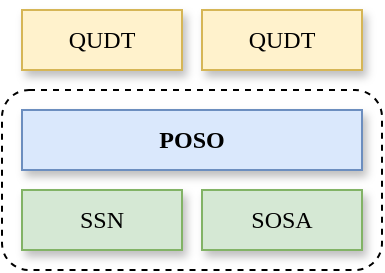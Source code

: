 <mxfile version="16.5.1" type="device" pages="5"><diagram id="WBDf4W-YzbEVmcjS1PEf" name="Page-1"><mxGraphModel dx="1422" dy="857" grid="1" gridSize="10" guides="1" tooltips="1" connect="1" arrows="1" fold="1" page="1" pageScale="1" pageWidth="827" pageHeight="1169" math="0" shadow="0"><root><mxCell id="0"/><mxCell id="1" parent="0"/><mxCell id="CxUJQycLsVEaRk-mWW8W-1" value="&lt;b&gt;POSO&lt;/b&gt;" style="rounded=0;whiteSpace=wrap;html=1;fillColor=#dae8fc;strokeColor=#6c8ebf;shadow=1;fontFamily=Lucida Console;" parent="1" vertex="1"><mxGeometry x="190" y="400" width="170" height="30" as="geometry"/></mxCell><mxCell id="CxUJQycLsVEaRk-mWW8W-2" value="&lt;span style=&quot;font-weight: normal&quot;&gt;SSN&lt;/span&gt;" style="rounded=0;whiteSpace=wrap;html=1;fillColor=#d5e8d4;strokeColor=#82b366;shadow=1;fontStyle=1;fontFamily=Lucida Console;" parent="1" vertex="1"><mxGeometry x="190" y="440" width="80" height="30" as="geometry"/></mxCell><mxCell id="CxUJQycLsVEaRk-mWW8W-3" value="&lt;span style=&quot;font-weight: normal&quot;&gt;SOSA&lt;/span&gt;" style="rounded=0;whiteSpace=wrap;html=1;fillColor=#d5e8d4;strokeColor=#82b366;shadow=1;fontStyle=1;fontFamily=Lucida Console;" parent="1" vertex="1"><mxGeometry x="280" y="440" width="80" height="30" as="geometry"/></mxCell><mxCell id="CxUJQycLsVEaRk-mWW8W-4" value="&lt;span style=&quot;font-weight: normal&quot;&gt;QUDT&lt;/span&gt;" style="rounded=0;whiteSpace=wrap;html=1;fillColor=#fff2cc;strokeColor=#d6b656;shadow=1;fontStyle=1;fontFamily=Lucida Console;" parent="1" vertex="1"><mxGeometry x="190" y="350" width="80" height="30" as="geometry"/></mxCell><mxCell id="CxUJQycLsVEaRk-mWW8W-5" value="" style="rounded=1;whiteSpace=wrap;html=1;shadow=0;fillColor=none;dashed=1;strokeWidth=1;fontFamily=Lucida Console;" parent="1" vertex="1"><mxGeometry x="180" y="390" width="190" height="90" as="geometry"/></mxCell><mxCell id="CxUJQycLsVEaRk-mWW8W-7" value="&lt;span style=&quot;font-weight: normal&quot;&gt;QUDT&lt;/span&gt;" style="rounded=0;whiteSpace=wrap;html=1;fillColor=#fff2cc;strokeColor=#d6b656;shadow=1;fontStyle=1;fontFamily=Lucida Console;" parent="1" vertex="1"><mxGeometry x="280" y="350" width="80" height="30" as="geometry"/></mxCell></root></mxGraphModel></diagram><diagram id="BvtJ3ubzylDcgY4QkyX7" name="Page-2"><mxGraphModel dx="1102" dy="857" grid="1" gridSize="10" guides="1" tooltips="1" connect="1" arrows="1" fold="1" page="1" pageScale="1" pageWidth="827" pageHeight="1169" math="0" shadow="0"><root><mxCell id="5LCq1GNuyrIv9tOzIFdK-0"/><mxCell id="5LCq1GNuyrIv9tOzIFdK-1" parent="5LCq1GNuyrIv9tOzIFdK-0"/><mxCell id="cy-HQgucdiJ-YDqMkSf1-0" value="" style="sketch=0;outlineConnect=0;fontColor=#000000;gradientColor=none;fillColor=#000000;strokeColor=none;dashed=0;verticalLabelPosition=bottom;verticalAlign=top;align=center;html=1;fontSize=12;fontStyle=0;aspect=fixed;pointerEvents=1;shape=mxgraph.aws4.braket_chip;" parent="5LCq1GNuyrIv9tOzIFdK-1" vertex="1"><mxGeometry x="249" y="255" width="50" height="50" as="geometry"/></mxCell><mxCell id="cy-HQgucdiJ-YDqMkSf1-1" value="" style="sketch=0;outlineConnect=0;fontColor=#232F3E;gradientColor=none;fillColor=#000000;strokeColor=none;dashed=0;verticalLabelPosition=bottom;verticalAlign=top;align=center;html=1;fontSize=12;fontStyle=0;aspect=fixed;pointerEvents=1;shape=mxgraph.aws4.braket_chip;" parent="5LCq1GNuyrIv9tOzIFdK-1" vertex="1"><mxGeometry x="249" y="355" width="50" height="50" as="geometry"/></mxCell><mxCell id="cy-HQgucdiJ-YDqMkSf1-2" value="" style="sketch=0;outlineConnect=0;fontColor=#232F3E;gradientColor=none;fillColor=#0A0E12;strokeColor=none;dashed=0;verticalLabelPosition=bottom;verticalAlign=top;align=center;html=1;fontSize=12;fontStyle=0;aspect=fixed;pointerEvents=1;shape=mxgraph.aws4.gear;" parent="5LCq1GNuyrIv9tOzIFdK-1" vertex="1"><mxGeometry x="439" y="250" width="60" height="60" as="geometry"/></mxCell><mxCell id="cy-HQgucdiJ-YDqMkSf1-3" value="" style="html=1;shadow=0;dashed=0;align=center;verticalAlign=middle;shape=mxgraph.arrows2.arrow;dy=0.59;dx=22.71;notch=0;fillColor=#191919;" parent="5LCq1GNuyrIv9tOzIFdK-1" vertex="1"><mxGeometry x="329" y="270" width="90" height="20" as="geometry"/></mxCell><mxCell id="cy-HQgucdiJ-YDqMkSf1-4" value="" style="sketch=0;outlineConnect=0;fontColor=#232F3E;gradientColor=none;fillColor=#0A0E12;strokeColor=none;dashed=0;verticalLabelPosition=bottom;verticalAlign=top;align=center;html=1;fontSize=12;fontStyle=0;aspect=fixed;pointerEvents=1;shape=mxgraph.aws4.gear;" parent="5LCq1GNuyrIv9tOzIFdK-1" vertex="1"><mxGeometry x="439" y="345" width="60" height="60" as="geometry"/></mxCell><mxCell id="cy-HQgucdiJ-YDqMkSf1-5" value="" style="html=1;shadow=0;dashed=0;align=center;verticalAlign=middle;shape=mxgraph.arrows2.arrow;dy=0.59;dx=22.71;notch=0;fillColor=#191919;" parent="5LCq1GNuyrIv9tOzIFdK-1" vertex="1"><mxGeometry x="329" y="370" width="90" height="20" as="geometry"/></mxCell><mxCell id="cy-HQgucdiJ-YDqMkSf1-6" value="" style="html=1;shadow=0;dashed=0;align=center;verticalAlign=middle;shape=mxgraph.arrows2.tailedNotchedArrow;dy1=4.14;dx1=28.38;notch=14.29;arrowHead=7.19;dx2=13.22;dy2=33.1;fillColor=#191919;" parent="5LCq1GNuyrIv9tOzIFdK-1" vertex="1"><mxGeometry x="519" y="285" width="100" height="100" as="geometry"/></mxCell><mxCell id="cy-HQgucdiJ-YDqMkSf1-7" value="" style="html=1;verticalLabelPosition=bottom;align=center;labelBackgroundColor=#ffffff;verticalAlign=top;strokeWidth=2;strokeColor=default;shadow=0;dashed=0;shape=mxgraph.ios7.icons.location;fillColor=#FAFAFA;" parent="5LCq1GNuyrIv9tOzIFdK-1" vertex="1"><mxGeometry x="639" y="310" width="40" height="50" as="geometry"/></mxCell><mxCell id="cy-HQgucdiJ-YDqMkSf1-8" value="" style="group" parent="5LCq1GNuyrIv9tOzIFdK-1" vertex="1" connectable="0"><mxGeometry x="149" y="260" width="70" height="145" as="geometry"/></mxCell><mxCell id="cy-HQgucdiJ-YDqMkSf1-9" value="" style="html=1;verticalLabelPosition=bottom;labelBackgroundColor=#ffffff;verticalAlign=top;shadow=0;dashed=0;strokeWidth=2;shape=mxgraph.ios7.misc.iphone;strokeColor=#050505;fillColor=none;" parent="cy-HQgucdiJ-YDqMkSf1-8" vertex="1"><mxGeometry width="70" height="145" as="geometry"/></mxCell><mxCell id="cy-HQgucdiJ-YDqMkSf1-11" value="" style="shape=curlyBracket;whiteSpace=wrap;html=1;rounded=1;shadow=0;strokeWidth=1;fillColor=none;rotation=90;" parent="5LCq1GNuyrIv9tOzIFdK-1" vertex="1"><mxGeometry x="404" y="-150" width="20" height="530" as="geometry"/></mxCell><mxCell id="cy-HQgucdiJ-YDqMkSf1-12" value="poso:PositioningSystem" style="text;html=1;strokeColor=none;fillColor=none;align=center;verticalAlign=middle;whiteSpace=wrap;rounded=0;shadow=0;fontSize=9;fontFamily=Lucida Console;" parent="5LCq1GNuyrIv9tOzIFdK-1" vertex="1"><mxGeometry x="327" y="85" width="174" height="20" as="geometry"/></mxCell><mxCell id="fEXdkmKR1eXfwWjFdFc9-2" value="" style="shape=curlyBracket;whiteSpace=wrap;html=1;rounded=1;shadow=0;strokeWidth=1;fillColor=none;rotation=90;" parent="5LCq1GNuyrIv9tOzIFdK-1" vertex="1"><mxGeometry x="172" y="140" width="20" height="70" as="geometry"/></mxCell><mxCell id="fEXdkmKR1eXfwWjFdFc9-3" value="ssn:Sampler" style="text;html=1;strokeColor=none;fillColor=none;align=center;verticalAlign=middle;whiteSpace=wrap;rounded=0;shadow=0;fontSize=9;fontFamily=Lucida Console;" parent="5LCq1GNuyrIv9tOzIFdK-1" vertex="1"><mxGeometry x="151.5" y="140" width="61" height="20" as="geometry"/></mxCell><mxCell id="fEXdkmKR1eXfwWjFdFc9-5" value="" style="shape=curlyBracket;whiteSpace=wrap;html=1;rounded=1;shadow=0;strokeWidth=1;fillColor=none;rotation=90;" parent="5LCq1GNuyrIv9tOzIFdK-1" vertex="1"><mxGeometry x="264" y="140" width="20" height="70" as="geometry"/></mxCell><mxCell id="fEXdkmKR1eXfwWjFdFc9-6" value="sosa:Sensor" style="text;html=1;strokeColor=none;fillColor=none;align=center;verticalAlign=middle;whiteSpace=wrap;rounded=0;shadow=0;fontSize=9;fontFamily=Lucida Console;" parent="5LCq1GNuyrIv9tOzIFdK-1" vertex="1"><mxGeometry x="243.5" y="140" width="61" height="20" as="geometry"/></mxCell><mxCell id="fEXdkmKR1eXfwWjFdFc9-7" value="" style="shape=curlyBracket;whiteSpace=wrap;html=1;rounded=1;shadow=0;strokeWidth=1;fillColor=none;rotation=90;" parent="5LCq1GNuyrIv9tOzIFdK-1" vertex="1"><mxGeometry x="458.5" y="140" width="20" height="70" as="geometry"/></mxCell><mxCell id="fEXdkmKR1eXfwWjFdFc9-8" value="poso:PositioningMethod" style="text;html=1;strokeColor=none;fillColor=none;align=center;verticalAlign=middle;whiteSpace=wrap;rounded=0;shadow=0;fontSize=9;fontFamily=Lucida Console;" parent="5LCq1GNuyrIv9tOzIFdK-1" vertex="1"><mxGeometry x="438" y="140" width="61" height="20" as="geometry"/></mxCell></root></mxGraphModel></diagram><diagram id="rwoPF0zwdQFGonRNsuSI" name="Page-3"><mxGraphModel dx="1102" dy="857" grid="1" gridSize="10" guides="1" tooltips="1" connect="1" arrows="1" fold="1" page="1" pageScale="1" pageWidth="850" pageHeight="1100" math="0" shadow="0"><root><mxCell id="1-WhP-U3hVS17l_72h2e-0"/><mxCell id="1-WhP-U3hVS17l_72h2e-1" parent="1-WhP-U3hVS17l_72h2e-0"/><mxCell id="1-WhP-U3hVS17l_72h2e-2" value="" style="outlineConnect=0;dashed=0;verticalLabelPosition=bottom;verticalAlign=top;align=center;html=1;shape=mxgraph.aws3.office_building;fillColor=#7D7C7C;gradientColor=none;fontFamily=Lucida Console;strokeColor=default;" parent="1-WhP-U3hVS17l_72h2e-1" vertex="1"><mxGeometry x="170" y="246" width="30" height="70" as="geometry"/></mxCell><mxCell id="Ez_4V--F0yPnUt8YuiK0-1" value="Algorithms &amp;amp; Technologies" style="text;html=1;strokeColor=none;fillColor=none;align=center;verticalAlign=middle;whiteSpace=wrap;rounded=0;fontFamily=Lucida Console;fontStyle=1" parent="1-WhP-U3hVS17l_72h2e-1" vertex="1"><mxGeometry x="480" y="330" width="110" height="30" as="geometry"/></mxCell><mxCell id="Ez_4V--F0yPnUt8YuiK0-2" value="" style="verticalLabelPosition=bottom;sketch=0;html=1;fillColor=#7D7C7C;strokeColor=none;verticalAlign=top;pointerEvents=1;align=center;shape=mxgraph.cisco_safe.technology_icons.icon21;fontFamily=Lucida Console;" parent="1-WhP-U3hVS17l_72h2e-1" vertex="1"><mxGeometry x="480" y="255" width="43" height="50" as="geometry"/></mxCell><mxCell id="Ez_4V--F0yPnUt8YuiK0-4" value="" style="verticalLabelPosition=bottom;sketch=0;html=1;fillColor=#7D7C7C;strokeColor=none;verticalAlign=top;pointerEvents=1;align=center;shape=mxgraph.cisco_safe.technology_icons.icon10;fontFamily=Lucida Console;" parent="1-WhP-U3hVS17l_72h2e-1" vertex="1"><mxGeometry x="540" y="259.5" width="50" height="41" as="geometry"/></mxCell><mxCell id="Ez_4V--F0yPnUt8YuiK0-5" value="" style="outlineConnect=0;dashed=0;verticalLabelPosition=bottom;verticalAlign=top;align=center;html=1;shape=mxgraph.aws3.traditional_server;fillColor=#7D7C7C;gradientColor=none;fontFamily=Lucida Console;strokeColor=default;" parent="1-WhP-U3hVS17l_72h2e-1" vertex="1"><mxGeometry x="321.75" y="244.5" width="46.5" height="71" as="geometry"/></mxCell><mxCell id="Ez_4V--F0yPnUt8YuiK0-6" value="&lt;b&gt;Positioning System&lt;/b&gt;" style="text;html=1;strokeColor=none;fillColor=none;align=center;verticalAlign=middle;whiteSpace=wrap;rounded=0;fontFamily=Lucida Console;" parent="1-WhP-U3hVS17l_72h2e-1" vertex="1"><mxGeometry x="300" y="330" width="90" height="30" as="geometry"/></mxCell><mxCell id="Ez_4V--F0yPnUt8YuiK0-7" value="&lt;b&gt;Deployment&lt;/b&gt;" style="text;html=1;strokeColor=none;fillColor=none;align=center;verticalAlign=middle;whiteSpace=wrap;rounded=0;fontFamily=Lucida Console;" parent="1-WhP-U3hVS17l_72h2e-1" vertex="1"><mxGeometry x="140" y="330" width="90" height="30" as="geometry"/></mxCell><mxCell id="Ez_4V--F0yPnUt8YuiK0-8" value="" style="shape=singleArrow;direction=west;whiteSpace=wrap;html=1;fontFamily=Lucida Console;strokeColor=none;fillColor=#030303;arrowWidth=0.414;arrowSize=0.576;" parent="1-WhP-U3hVS17l_72h2e-1" vertex="1"><mxGeometry x="240" y="250" width="40" height="60" as="geometry"/></mxCell><mxCell id="Ez_4V--F0yPnUt8YuiK0-9" value="" style="shape=singleArrow;direction=west;whiteSpace=wrap;html=1;fontFamily=Lucida Console;strokeColor=none;fillColor=#030303;arrowWidth=0.414;arrowSize=0.576;rotation=-180;" parent="1-WhP-U3hVS17l_72h2e-1" vertex="1"><mxGeometry x="405" y="250" width="40" height="60" as="geometry"/></mxCell><mxCell id="Ez_4V--F0yPnUt8YuiK0-16" style="edgeStyle=orthogonalEdgeStyle;rounded=0;orthogonalLoop=1;jettySize=auto;html=1;entryX=0.5;entryY=1;entryDx=0;entryDy=0;fontFamily=Lucida Console;curved=1;strokeWidth=3;dashed=1;endArrow=open;endFill=0;" parent="1-WhP-U3hVS17l_72h2e-1" target="Ez_4V--F0yPnUt8YuiK0-1" edge="1"><mxGeometry relative="1" as="geometry"><mxPoint x="535" y="450" as="sourcePoint"/><Array as="points"><mxPoint x="535" y="460"/></Array></mxGeometry></mxCell><mxCell id="aTPbZk0idLNe97-5I-Zp-12" value="Properties obtained&lt;br&gt;using technolgies" style="edgeLabel;html=1;align=center;verticalAlign=middle;resizable=0;points=[];fontFamily=Lucida Console;" parent="Ez_4V--F0yPnUt8YuiK0-16" vertex="1" connectable="0"><mxGeometry x="0.482" y="27" relative="1" as="geometry"><mxPoint x="27" y="22" as="offset"/></mxGeometry></mxCell><mxCell id="Ez_4V--F0yPnUt8YuiK0-17" style="edgeStyle=orthogonalEdgeStyle;rounded=0;orthogonalLoop=1;jettySize=auto;html=1;entryX=0.5;entryY=1;entryDx=0;entryDy=0;fontFamily=Lucida Console;curved=1;strokeWidth=3;dashed=1;endArrow=open;endFill=0;" parent="1-WhP-U3hVS17l_72h2e-1" source="Ez_4V--F0yPnUt8YuiK0-12" target="Ez_4V--F0yPnUt8YuiK0-7" edge="1"><mxGeometry relative="1" as="geometry"><Array as="points"><mxPoint x="185" y="490"/></Array></mxGeometry></mxCell><mxCell id="Ez_4V--F0yPnUt8YuiK0-19" value="Tracked in&lt;br&gt;a deployed system" style="edgeLabel;html=1;align=center;verticalAlign=middle;resizable=0;points=[];fontFamily=Lucida Console;" parent="Ez_4V--F0yPnUt8YuiK0-17" vertex="1" connectable="0"><mxGeometry x="0.318" y="-21" relative="1" as="geometry"><mxPoint x="-21" y="-37" as="offset"/></mxGeometry></mxCell><mxCell id="Ez_4V--F0yPnUt8YuiK0-12" value="" style="sketch=0;pointerEvents=1;shadow=0;dashed=0;html=1;strokeColor=none;labelPosition=center;verticalLabelPosition=bottom;verticalAlign=top;align=center;fillColor=#7c7c7c;shape=mxgraph.mscae.intune.user_group;fontFamily=Lucida Console;" parent="1-WhP-U3hVS17l_72h2e-1" vertex="1"><mxGeometry x="310" y="460" width="70" height="50" as="geometry"/></mxCell><mxCell id="Ez_4V--F0yPnUt8YuiK0-13" value="" style="shape=singleArrow;direction=west;whiteSpace=wrap;html=1;fontFamily=Lucida Console;strokeColor=none;fillColor=#030303;arrowWidth=0.414;arrowSize=0.576;rotation=-90;" parent="1-WhP-U3hVS17l_72h2e-1" vertex="1"><mxGeometry x="325" y="380" width="40" height="60" as="geometry"/></mxCell><mxCell id="Ez_4V--F0yPnUt8YuiK0-14" value="&lt;b&gt;Tracked&lt;br&gt;Entities&lt;br&gt;&lt;/b&gt;" style="text;html=1;strokeColor=none;fillColor=none;align=center;verticalAlign=middle;whiteSpace=wrap;rounded=0;fontFamily=Lucida Console;" parent="1-WhP-U3hVS17l_72h2e-1" vertex="1"><mxGeometry x="300" y="520" width="90" height="30" as="geometry"/></mxCell><mxCell id="aTPbZk0idLNe97-5I-Zp-4" value="" style="html=1;verticalLabelPosition=bottom;align=center;labelBackgroundColor=#ffffff;verticalAlign=top;strokeWidth=2;strokeColor=#7C7C7C;shadow=0;dashed=0;shape=mxgraph.ios7.icons.location;fillColor=none;" parent="1-WhP-U3hVS17l_72h2e-1" vertex="1"><mxGeometry x="500" y="470" width="29" height="40" as="geometry"/></mxCell><mxCell id="aTPbZk0idLNe97-5I-Zp-7" value="" style="shape=datastore;whiteSpace=wrap;html=1;strokeColor=#7C7C7C;fillColor=none;strokeWidth=2;" parent="1-WhP-U3hVS17l_72h2e-1" vertex="1"><mxGeometry x="535" y="470" width="35" height="40" as="geometry"/></mxCell><mxCell id="aTPbZk0idLNe97-5I-Zp-8" value="&lt;b&gt;Entity Properties&lt;/b&gt;" style="text;html=1;strokeColor=none;fillColor=none;align=center;verticalAlign=middle;whiteSpace=wrap;rounded=0;fontFamily=Lucida Console;" parent="1-WhP-U3hVS17l_72h2e-1" vertex="1"><mxGeometry x="490" y="520" width="90" height="30" as="geometry"/></mxCell><mxCell id="aTPbZk0idLNe97-5I-Zp-10" style="edgeStyle=orthogonalEdgeStyle;rounded=0;orthogonalLoop=1;jettySize=auto;html=1;fontFamily=Lucida Console;curved=1;strokeWidth=3;dashed=1;endArrow=open;endFill=0;" parent="1-WhP-U3hVS17l_72h2e-1" edge="1"><mxGeometry relative="1" as="geometry"><mxPoint x="380" y="490.0" as="sourcePoint"/><mxPoint x="490" y="490" as="targetPoint"/><Array as="points"><mxPoint x="440" y="490"/><mxPoint x="440" y="490"/></Array></mxGeometry></mxCell><mxCell id="s16hZar5qwLtV61bXcTv-1" value="&lt;b&gt;Reference&lt;br&gt;System&lt;br&gt;&lt;/b&gt;" style="text;html=1;strokeColor=none;fillColor=none;align=center;verticalAlign=middle;whiteSpace=wrap;rounded=0;fontFamily=Lucida Console;" parent="1-WhP-U3hVS17l_72h2e-1" vertex="1"><mxGeometry x="140" y="520" width="90" height="30" as="geometry"/></mxCell><mxCell id="QQjhvhkcah2GCSjl7I55-7" value="" style="group" parent="1-WhP-U3hVS17l_72h2e-1" vertex="1" connectable="0"><mxGeometry x="160" y="460" width="50" height="50" as="geometry"/></mxCell><mxCell id="QQjhvhkcah2GCSjl7I55-5" value="" style="ellipse;whiteSpace=wrap;html=1;aspect=fixed;" parent="QQjhvhkcah2GCSjl7I55-7" vertex="1"><mxGeometry width="50" height="50" as="geometry"/></mxCell><mxCell id="QQjhvhkcah2GCSjl7I55-2" value="" style="verticalLabelPosition=bottom;verticalAlign=top;html=1;shape=mxgraph.basic.arc;startAngle=0.011;endAngle=0.498;" parent="QQjhvhkcah2GCSjl7I55-7" vertex="1"><mxGeometry x="15.625" width="18.75" height="50" as="geometry"/></mxCell><mxCell id="QQjhvhkcah2GCSjl7I55-6" value="" style="verticalLabelPosition=bottom;verticalAlign=top;html=1;shape=mxgraph.basic.arc;startAngle=0.011;endAngle=0.498;rotation=90;" parent="QQjhvhkcah2GCSjl7I55-7" vertex="1"><mxGeometry x="15.625" width="18.75" height="50" as="geometry"/></mxCell></root></mxGraphModel></diagram><diagram id="rYH-zFchJEB0HQGWOEf4" name="Page-4"><mxGraphModel dx="1422" dy="857" grid="1" gridSize="10" guides="1" tooltips="1" connect="1" arrows="1" fold="1" page="1" pageScale="1" pageWidth="850" pageHeight="1100" math="0" shadow="0"><root><mxCell id="KJthXOyJGjPrKGoAya2V-0"/><mxCell id="KJthXOyJGjPrKGoAya2V-1" parent="KJthXOyJGjPrKGoAya2V-0"/><mxCell id="k7NHFGYP8yir5boLIbWc-7" style="edgeStyle=orthogonalEdgeStyle;rounded=0;orthogonalLoop=1;jettySize=auto;html=1;entryX=0.5;entryY=1;entryDx=0;entryDy=0;endArrow=open;endFill=0;" parent="KJthXOyJGjPrKGoAya2V-1" source="k7NHFGYP8yir5boLIbWc-0" target="k7NHFGYP8yir5boLIbWc-6" edge="1"><mxGeometry relative="1" as="geometry"/></mxCell><mxCell id="k7NHFGYP8yir5boLIbWc-8" value="&lt;font face=&quot;Garamond&quot; style=&quot;font-size: 13px&quot;&gt;rdf:type&lt;/font&gt;" style="edgeLabel;html=1;align=center;verticalAlign=middle;resizable=0;points=[];" parent="k7NHFGYP8yir5boLIbWc-7" vertex="1" connectable="0"><mxGeometry x="0.2" y="4" relative="1" as="geometry"><mxPoint x="4" y="7" as="offset"/></mxGeometry></mxCell><mxCell id="k7NHFGYP8yir5boLIbWc-12" style="edgeStyle=orthogonalEdgeStyle;rounded=0;orthogonalLoop=1;jettySize=auto;html=1;entryX=0;entryY=0.5;entryDx=0;entryDy=0;fontFamily=Garamond;fontSize=13;endArrow=open;endFill=0;fillColor=#dae8fc;strokeColor=#6c8ebf;" parent="KJthXOyJGjPrKGoAya2V-1" source="k7NHFGYP8yir5boLIbWc-0" target="k7NHFGYP8yir5boLIbWc-9" edge="1"><mxGeometry relative="1" as="geometry"><Array as="points"><mxPoint x="430" y="640"/><mxPoint x="430" y="586"/></Array></mxGeometry></mxCell><mxCell id="k7NHFGYP8yir5boLIbWc-15" value="poso:hasPosition" style="edgeLabel;html=1;align=center;verticalAlign=middle;resizable=0;points=[];fontSize=13;fontFamily=Garamond;fontColor=#007FFF;" parent="k7NHFGYP8yir5boLIbWc-12" vertex="1" connectable="0"><mxGeometry x="-0.384" y="2" relative="1" as="geometry"><mxPoint x="-6" y="1" as="offset"/></mxGeometry></mxCell><mxCell id="k7NHFGYP8yir5boLIbWc-13" style="edgeStyle=orthogonalEdgeStyle;rounded=0;orthogonalLoop=1;jettySize=auto;html=1;entryX=0;entryY=0.5;entryDx=0;entryDy=0;fontFamily=Garamond;fontSize=13;endArrow=open;endFill=0;fillColor=#dae8fc;strokeColor=#6c8ebf;" parent="KJthXOyJGjPrKGoAya2V-1" source="k7NHFGYP8yir5boLIbWc-0" target="k7NHFGYP8yir5boLIbWc-10" edge="1"><mxGeometry relative="1" as="geometry"/></mxCell><mxCell id="k7NHFGYP8yir5boLIbWc-14" style="edgeStyle=orthogonalEdgeStyle;rounded=0;orthogonalLoop=1;jettySize=auto;html=1;entryX=0;entryY=0.5;entryDx=0;entryDy=0;fontFamily=Garamond;fontSize=13;endArrow=open;endFill=0;fillColor=#dae8fc;strokeColor=#6c8ebf;" parent="KJthXOyJGjPrKGoAya2V-1" source="k7NHFGYP8yir5boLIbWc-0" target="k7NHFGYP8yir5boLIbWc-11" edge="1"><mxGeometry relative="1" as="geometry"><Array as="points"><mxPoint x="430" y="670"/><mxPoint x="430" y="726"/></Array></mxGeometry></mxCell><mxCell id="k7NHFGYP8yir5boLIbWc-0" value=":me" style="rounded=0;whiteSpace=wrap;html=1;fillColor=#76608a;strokeColor=#432D57;shadow=1;fontFamily=Lucida Console;fontColor=#ffffff;fontStyle=1" parent="KJthXOyJGjPrKGoAya2V-1" vertex="1"><mxGeometry x="240" y="640" width="50" height="30" as="geometry"/></mxCell><mxCell id="k7NHFGYP8yir5boLIbWc-1" value="&lt;span style=&quot;font-weight: normal&quot;&gt;SSN&lt;/span&gt;" style="rounded=0;whiteSpace=wrap;html=1;fillColor=#d5e8d4;strokeColor=#82b366;shadow=1;fontStyle=1;fontFamily=Lucida Console;" parent="KJthXOyJGjPrKGoAya2V-1" vertex="1"><mxGeometry x="580" y="390" width="80" height="30" as="geometry"/></mxCell><mxCell id="k7NHFGYP8yir5boLIbWc-2" value="&lt;span style=&quot;font-weight: normal&quot;&gt;SOSA&lt;/span&gt;" style="rounded=0;whiteSpace=wrap;html=1;fillColor=#d5e8d4;strokeColor=#82b366;shadow=1;fontStyle=1;fontFamily=Lucida Console;" parent="KJthXOyJGjPrKGoAya2V-1" vertex="1"><mxGeometry x="670" y="390" width="80" height="30" as="geometry"/></mxCell><mxCell id="k7NHFGYP8yir5boLIbWc-3" value="&lt;span style=&quot;font-weight: normal&quot;&gt;qudt:QuantityValue&lt;/span&gt;" style="rounded=0;whiteSpace=wrap;html=1;fillColor=#fff2cc;strokeColor=#d6b656;shadow=1;fontStyle=1;fontFamily=Lucida Console;" parent="KJthXOyJGjPrKGoAya2V-1" vertex="1"><mxGeometry x="120" y="130" width="150" height="30" as="geometry"/></mxCell><mxCell id="k7NHFGYP8yir5boLIbWc-5" value="&lt;span style=&quot;font-weight: normal&quot;&gt;QUDT&lt;/span&gt;" style="rounded=0;whiteSpace=wrap;html=1;fillColor=#fff2cc;strokeColor=#d6b656;shadow=1;fontStyle=1;fontFamily=Lucida Console;" parent="KJthXOyJGjPrKGoAya2V-1" vertex="1"><mxGeometry x="670" y="300" width="80" height="30" as="geometry"/></mxCell><mxCell id="k7NHFGYP8yir5boLIbWc-6" value="poso:TrackedFeature" style="rounded=0;whiteSpace=wrap;html=1;fillColor=#dae8fc;strokeColor=#6c8ebf;shadow=1;fontFamily=Lucida Console;" parent="KJthXOyJGjPrKGoAya2V-1" vertex="1"><mxGeometry x="180" y="571" width="170" height="30" as="geometry"/></mxCell><mxCell id="k7NHFGYP8yir5boLIbWc-23" style="edgeStyle=orthogonalEdgeStyle;rounded=0;orthogonalLoop=1;jettySize=auto;html=1;entryX=0;entryY=0.5;entryDx=0;entryDy=0;fontFamily=Garamond;fontSize=13;endArrow=open;endFill=0;" parent="KJthXOyJGjPrKGoAya2V-1" source="k7NHFGYP8yir5boLIbWc-9" target="k7NHFGYP8yir5boLIbWc-19" edge="1"><mxGeometry relative="1" as="geometry"/></mxCell><mxCell id="k7NHFGYP8yir5boLIbWc-26" value="rdf:type" style="edgeLabel;html=1;align=center;verticalAlign=middle;resizable=0;points=[];fontSize=13;fontFamily=Garamond;" parent="k7NHFGYP8yir5boLIbWc-23" vertex="1" connectable="0"><mxGeometry x="0.1" y="4" relative="1" as="geometry"><mxPoint x="-10" y="4" as="offset"/></mxGeometry></mxCell><mxCell id="k7NHFGYP8yir5boLIbWc-9" value=":me/velocity" style="rounded=0;whiteSpace=wrap;html=1;fillColor=#76608a;strokeColor=#432D57;shadow=1;fontFamily=Lucida Console;fontColor=#ffffff;" parent="KJthXOyJGjPrKGoAya2V-1" vertex="1"><mxGeometry x="450" y="571" width="130" height="30" as="geometry"/></mxCell><mxCell id="k7NHFGYP8yir5boLIbWc-24" style="edgeStyle=orthogonalEdgeStyle;rounded=0;orthogonalLoop=1;jettySize=auto;html=1;entryX=0;entryY=0.5;entryDx=0;entryDy=0;fontFamily=Garamond;fontSize=13;endArrow=open;endFill=0;" parent="KJthXOyJGjPrKGoAya2V-1" source="k7NHFGYP8yir5boLIbWc-10" target="k7NHFGYP8yir5boLIbWc-20" edge="1"><mxGeometry relative="1" as="geometry"/></mxCell><mxCell id="k7NHFGYP8yir5boLIbWc-29" value="rdf:type" style="edgeLabel;html=1;align=center;verticalAlign=middle;resizable=0;points=[];fontSize=13;fontFamily=Garamond;" parent="k7NHFGYP8yir5boLIbWc-24" vertex="1" connectable="0"><mxGeometry x="0.17" relative="1" as="geometry"><mxPoint x="-12" y="1" as="offset"/></mxGeometry></mxCell><mxCell id="k7NHFGYP8yir5boLIbWc-10" value=":me/orientation" style="rounded=0;whiteSpace=wrap;html=1;fillColor=#76608a;strokeColor=#432D57;shadow=1;fontFamily=Lucida Console;fontColor=#ffffff;" parent="KJthXOyJGjPrKGoAya2V-1" vertex="1"><mxGeometry x="450" y="640" width="130" height="30" as="geometry"/></mxCell><mxCell id="k7NHFGYP8yir5boLIbWc-25" style="edgeStyle=orthogonalEdgeStyle;rounded=0;orthogonalLoop=1;jettySize=auto;html=1;entryX=0;entryY=0.5;entryDx=0;entryDy=0;fontFamily=Garamond;fontSize=13;endArrow=open;endFill=0;" parent="KJthXOyJGjPrKGoAya2V-1" source="k7NHFGYP8yir5boLIbWc-11" target="k7NHFGYP8yir5boLIbWc-21" edge="1"><mxGeometry relative="1" as="geometry"/></mxCell><mxCell id="k7NHFGYP8yir5boLIbWc-30" value="rdf:type" style="edgeLabel;html=1;align=center;verticalAlign=middle;resizable=0;points=[];fontSize=13;fontFamily=Garamond;" parent="k7NHFGYP8yir5boLIbWc-25" vertex="1" connectable="0"><mxGeometry x="0.18" y="-2" relative="1" as="geometry"><mxPoint x="-13" y="-2" as="offset"/></mxGeometry></mxCell><mxCell id="k7NHFGYP8yir5boLIbWc-11" value=":me/position" style="rounded=0;whiteSpace=wrap;html=1;fillColor=#76608a;strokeColor=#432D57;shadow=1;fontFamily=Lucida Console;fontColor=#ffffff;" parent="KJthXOyJGjPrKGoAya2V-1" vertex="1"><mxGeometry x="450" y="711" width="130" height="30" as="geometry"/></mxCell><mxCell id="k7NHFGYP8yir5boLIbWc-16" value="poso:hasOrientation" style="edgeLabel;html=1;align=center;verticalAlign=middle;resizable=0;points=[];fontSize=13;fontFamily=Garamond;fontColor=#007FFF;" parent="KJthXOyJGjPrKGoAya2V-1" vertex="1" connectable="0"><mxGeometry x="359" y="654" as="geometry"/></mxCell><mxCell id="k7NHFGYP8yir5boLIbWc-17" value="poso:hasVelocity" style="edgeLabel;html=1;align=center;verticalAlign=middle;resizable=0;points=[];fontSize=13;fontFamily=Garamond;fontColor=#007FFF;" parent="KJthXOyJGjPrKGoAya2V-1" vertex="1" connectable="0"><mxGeometry x="350" y="669" as="geometry"/></mxCell><mxCell id="k7NHFGYP8yir5boLIbWc-19" value="poso:LinearVelocity" style="rounded=0;whiteSpace=wrap;html=1;fillColor=#dae8fc;strokeColor=#6c8ebf;shadow=1;fontFamily=Lucida Console;" parent="KJthXOyJGjPrKGoAya2V-1" vertex="1"><mxGeometry x="670" y="570" width="170" height="30" as="geometry"/></mxCell><mxCell id="k7NHFGYP8yir5boLIbWc-20" value="poso:Orientation" style="rounded=0;whiteSpace=wrap;html=1;fillColor=#dae8fc;strokeColor=#6c8ebf;shadow=1;fontFamily=Lucida Console;" parent="KJthXOyJGjPrKGoAya2V-1" vertex="1"><mxGeometry x="670" y="639" width="170" height="30" as="geometry"/></mxCell><mxCell id="k7NHFGYP8yir5boLIbWc-21" value="poso:AbsolutePosition" style="rounded=0;whiteSpace=wrap;html=1;fillColor=#dae8fc;strokeColor=#6c8ebf;shadow=1;fontFamily=Lucida Console;" parent="KJthXOyJGjPrKGoAya2V-1" vertex="1"><mxGeometry x="670" y="710" width="170" height="30" as="geometry"/></mxCell><mxCell id="k7NHFGYP8yir5boLIbWc-31" value="sosa:Observation" style="rounded=0;whiteSpace=wrap;html=1;fillColor=#d5e8d4;strokeColor=#82b366;shadow=1;fontFamily=Lucida Console;" parent="KJthXOyJGjPrKGoAya2V-1" vertex="1"><mxGeometry x="200" y="840" width="130" height="30" as="geometry"/></mxCell><mxCell id="k7NHFGYP8yir5boLIbWc-33" style="edgeStyle=orthogonalEdgeStyle;rounded=0;orthogonalLoop=1;jettySize=auto;html=1;entryX=0.25;entryY=0;entryDx=0;entryDy=0;fontFamily=Garamond;fontSize=13;endArrow=open;endFill=0;exitX=0.25;exitY=1;exitDx=0;exitDy=0;" parent="KJthXOyJGjPrKGoAya2V-1" source="k7NHFGYP8yir5boLIbWc-32" target="k7NHFGYP8yir5boLIbWc-31" edge="1"><mxGeometry relative="1" as="geometry"/></mxCell><mxCell id="k7NHFGYP8yir5boLIbWc-34" value="rdf:type" style="edgeLabel;html=1;align=center;verticalAlign=middle;resizable=0;points=[];fontSize=13;fontFamily=Garamond;" parent="k7NHFGYP8yir5boLIbWc-33" vertex="1" connectable="0"><mxGeometry x="-0.244" y="-1" relative="1" as="geometry"><mxPoint x="-1" y="18" as="offset"/></mxGeometry></mxCell><mxCell id="k7NHFGYP8yir5boLIbWc-35" style="edgeStyle=orthogonalEdgeStyle;rounded=0;orthogonalLoop=1;jettySize=auto;html=1;exitX=0.75;exitY=1;exitDx=0;exitDy=0;entryX=0.25;entryY=1;entryDx=0;entryDy=0;fontFamily=Garamond;fontSize=13;endArrow=open;endFill=0;fontColor=#00CC00;strokeColor=#00CC00;" parent="KJthXOyJGjPrKGoAya2V-1" source="k7NHFGYP8yir5boLIbWc-32" target="k7NHFGYP8yir5boLIbWc-11" edge="1"><mxGeometry relative="1" as="geometry"><Array as="points"><mxPoint x="297" y="760"/><mxPoint x="483" y="760"/><mxPoint x="483" y="741"/></Array></mxGeometry></mxCell><mxCell id="k7NHFGYP8yir5boLIbWc-36" value="sosa:observedProperty" style="edgeLabel;html=1;align=center;verticalAlign=middle;resizable=0;points=[];fontSize=13;fontFamily=Garamond;fontColor=#00CC00;" parent="k7NHFGYP8yir5boLIbWc-35" vertex="1" connectable="0"><mxGeometry x="-0.107" y="-1" relative="1" as="geometry"><mxPoint x="12" y="-1" as="offset"/></mxGeometry></mxCell><mxCell id="k7NHFGYP8yir5boLIbWc-37" style="edgeStyle=orthogonalEdgeStyle;rounded=0;orthogonalLoop=1;jettySize=auto;html=1;entryX=0.5;entryY=1;entryDx=0;entryDy=0;fontFamily=Garamond;fontSize=13;endArrow=open;endFill=0;fontColor=#00CC00;strokeColor=#00CC00;" parent="KJthXOyJGjPrKGoAya2V-1" source="k7NHFGYP8yir5boLIbWc-32" target="k7NHFGYP8yir5boLIbWc-0" edge="1"><mxGeometry relative="1" as="geometry"/></mxCell><mxCell id="k7NHFGYP8yir5boLIbWc-38" value="sosa:hasFeatureOfInterest" style="edgeLabel;html=1;align=center;verticalAlign=middle;resizable=0;points=[];fontSize=13;fontFamily=Garamond;fontColor=#00CC00;" parent="k7NHFGYP8yir5boLIbWc-37" vertex="1" connectable="0"><mxGeometry x="0.21" relative="1" as="geometry"><mxPoint y="7" as="offset"/></mxGeometry></mxCell><mxCell id="k7NHFGYP8yir5boLIbWc-40" value="" style="edgeStyle=orthogonalEdgeStyle;rounded=0;orthogonalLoop=1;jettySize=auto;html=1;fontFamily=Garamond;fontSize=13;endArrow=open;endFill=0;entryX=0;entryY=0.5;entryDx=0;entryDy=0;fontColor=#00CC00;strokeColor=#00CC00;" parent="KJthXOyJGjPrKGoAya2V-1" source="k7NHFGYP8yir5boLIbWc-32" target="k7NHFGYP8yir5boLIbWc-41" edge="1"><mxGeometry relative="1" as="geometry"><mxPoint x="265" y="806" as="targetPoint"/><Array as="points"><mxPoint x="265" y="805"/></Array></mxGeometry></mxCell><mxCell id="k7NHFGYP8yir5boLIbWc-42" value="sosa:hasResult" style="edgeLabel;html=1;align=center;verticalAlign=middle;resizable=0;points=[];fontSize=13;fontFamily=Garamond;fontColor=#00CC00;" parent="k7NHFGYP8yir5boLIbWc-40" vertex="1" connectable="0"><mxGeometry x="0.188" y="-3" relative="1" as="geometry"><mxPoint x="21" y="-3" as="offset"/></mxGeometry></mxCell><mxCell id="k7NHFGYP8yir5boLIbWc-32" value=":me/position/1" style="rounded=0;whiteSpace=wrap;html=1;fillColor=#76608a;strokeColor=#432D57;shadow=1;fontFamily=Lucida Console;fontColor=#ffffff;" parent="KJthXOyJGjPrKGoAya2V-1" vertex="1"><mxGeometry x="200" y="711" width="130" height="30" as="geometry"/></mxCell><mxCell id="k7NHFGYP8yir5boLIbWc-41" value="_:" style="rounded=0;whiteSpace=wrap;html=1;shadow=1;fontFamily=Lucida Console;" parent="KJthXOyJGjPrKGoAya2V-1" vertex="1"><mxGeometry x="450" y="790" width="130" height="30" as="geometry"/></mxCell><mxCell id="k7NHFGYP8yir5boLIbWc-43" style="edgeStyle=orthogonalEdgeStyle;rounded=0;orthogonalLoop=1;jettySize=auto;html=1;entryX=0;entryY=0.5;entryDx=0;entryDy=0;fontFamily=Garamond;fontSize=13;endArrow=open;endFill=0;exitX=1;exitY=0.5;exitDx=0;exitDy=0;" parent="KJthXOyJGjPrKGoAya2V-1" source="k7NHFGYP8yir5boLIbWc-41" target="k7NHFGYP8yir5boLIbWc-45" edge="1"><mxGeometry relative="1" as="geometry"><mxPoint x="570" y="875" as="sourcePoint"/></mxGeometry></mxCell><mxCell id="k7NHFGYP8yir5boLIbWc-44" value="rdf:type" style="edgeLabel;html=1;align=center;verticalAlign=middle;resizable=0;points=[];fontSize=13;fontFamily=Garamond;" parent="k7NHFGYP8yir5boLIbWc-43" vertex="1" connectable="0"><mxGeometry x="0.18" y="-2" relative="1" as="geometry"><mxPoint x="-13" y="-2" as="offset"/></mxGeometry></mxCell><mxCell id="k7NHFGYP8yir5boLIbWc-45" value="qudt:QuantityValue" style="rounded=0;whiteSpace=wrap;html=1;fillColor=#fff2cc;strokeColor=#d6b656;shadow=1;fontFamily=Lucida Console;" parent="KJthXOyJGjPrKGoAya2V-1" vertex="1"><mxGeometry x="670" y="790" width="170" height="30" as="geometry"/></mxCell><mxCell id="k7NHFGYP8yir5boLIbWc-56" style="edgeStyle=orthogonalEdgeStyle;rounded=0;orthogonalLoop=1;jettySize=auto;html=1;exitX=0.25;exitY=0;exitDx=0;exitDy=0;entryX=1;entryY=0.5;entryDx=0;entryDy=0;fontFamily=Garamond;fontSize=13;fontColor=#00CC00;endArrow=open;endFill=0;strokeColor=#00CC00;" parent="KJthXOyJGjPrKGoAya2V-1" source="k7NHFGYP8yir5boLIbWc-52" target="k7NHFGYP8yir5boLIbWc-54" edge="1"><mxGeometry relative="1" as="geometry"/></mxCell><mxCell id="k7NHFGYP8yir5boLIbWc-57" value="sosa:observedProperty" style="edgeLabel;html=1;align=center;verticalAlign=middle;resizable=0;points=[];fontSize=13;fontFamily=Garamond;fontColor=#00CC00;" parent="k7NHFGYP8yir5boLIbWc-56" vertex="1" connectable="0"><mxGeometry x="-0.061" y="-2" relative="1" as="geometry"><mxPoint x="-35" y="2" as="offset"/></mxGeometry></mxCell><mxCell id="k7NHFGYP8yir5boLIbWc-58" style="edgeStyle=orthogonalEdgeStyle;rounded=0;orthogonalLoop=1;jettySize=auto;html=1;exitX=0;exitY=0.5;exitDx=0;exitDy=0;entryX=1;entryY=0.5;entryDx=0;entryDy=0;fontFamily=Garamond;fontSize=13;fontColor=#00CC00;endArrow=open;endFill=0;strokeColor=#00CC00;" parent="KJthXOyJGjPrKGoAya2V-1" source="k7NHFGYP8yir5boLIbWc-52" target="k7NHFGYP8yir5boLIbWc-53" edge="1"><mxGeometry relative="1" as="geometry"/></mxCell><mxCell id="k7NHFGYP8yir5boLIbWc-59" style="edgeStyle=orthogonalEdgeStyle;rounded=0;orthogonalLoop=1;jettySize=auto;html=1;exitX=0.25;exitY=1;exitDx=0;exitDy=0;entryX=1;entryY=0.5;entryDx=0;entryDy=0;fontFamily=Garamond;fontSize=13;fontColor=#00CC00;endArrow=open;endFill=0;strokeColor=#00CC00;" parent="KJthXOyJGjPrKGoAya2V-1" source="k7NHFGYP8yir5boLIbWc-52" target="k7NHFGYP8yir5boLIbWc-55" edge="1"><mxGeometry relative="1" as="geometry"/></mxCell><mxCell id="k7NHFGYP8yir5boLIbWc-52" value="sosa:Observation" style="rounded=0;whiteSpace=wrap;html=1;fillColor=#d5e8d4;strokeColor=#82b366;shadow=1;fontFamily=Lucida Console;" parent="KJthXOyJGjPrKGoAya2V-1" vertex="1"><mxGeometry x="500" y="220" width="130" height="30" as="geometry"/></mxCell><mxCell id="k7NHFGYP8yir5boLIbWc-53" value="poso:Position" style="rounded=0;whiteSpace=wrap;html=1;fillColor=#dae8fc;strokeColor=#6c8ebf;shadow=1;fontFamily=Lucida Console;" parent="KJthXOyJGjPrKGoAya2V-1" vertex="1"><mxGeometry x="200" y="220" width="150" height="30" as="geometry"/></mxCell><mxCell id="k7NHFGYP8yir5boLIbWc-54" value="poso:Orientation" style="rounded=0;whiteSpace=wrap;html=1;fillColor=#dae8fc;strokeColor=#6c8ebf;shadow=1;fontFamily=Lucida Console;" parent="KJthXOyJGjPrKGoAya2V-1" vertex="1"><mxGeometry x="200" y="180" width="150" height="30" as="geometry"/></mxCell><mxCell id="k7NHFGYP8yir5boLIbWc-55" value="poso:Velocity" style="rounded=0;whiteSpace=wrap;html=1;fillColor=#dae8fc;strokeColor=#6c8ebf;shadow=1;fontFamily=Lucida Console;" parent="KJthXOyJGjPrKGoAya2V-1" vertex="1"><mxGeometry x="200" y="260" width="150" height="30" as="geometry"/></mxCell><mxCell id="k7NHFGYP8yir5boLIbWc-60" value="sosa:observedProperty" style="edgeLabel;html=1;align=center;verticalAlign=middle;resizable=0;points=[];fontSize=13;fontFamily=Garamond;fontColor=#00CC00;" parent="KJthXOyJGjPrKGoAya2V-1" vertex="1" connectable="0"><mxGeometry x="425" y="235" as="geometry"/></mxCell><mxCell id="k7NHFGYP8yir5boLIbWc-61" value="sosa:observedProperty" style="edgeLabel;html=1;align=center;verticalAlign=middle;resizable=0;points=[];fontSize=13;fontFamily=Garamond;fontColor=#00CC00;" parent="KJthXOyJGjPrKGoAya2V-1" vertex="1" connectable="0"><mxGeometry x="425" y="275" as="geometry"/></mxCell></root></mxGraphModel></diagram><diagram id="AGBVoY98gJPSorr9_Mc4" name="Page-5"><mxGraphModel dx="1422" dy="857" grid="1" gridSize="10" guides="1" tooltips="1" connect="1" arrows="1" fold="1" page="1" pageScale="1" pageWidth="827" pageHeight="1169" math="0" shadow="0"><root><mxCell id="jzdTNMualCIgzQ6ORikg-0"/><mxCell id="jzdTNMualCIgzQ6ORikg-1" parent="jzdTNMualCIgzQ6ORikg-0"/><mxCell id="jzdTNMualCIgzQ6ORikg-2" value="" style="endArrow=none;dashed=1;html=1;rounded=0;fontFamily=Lucida Console;fontSize=10;strokeWidth=3;" edge="1" parent="jzdTNMualCIgzQ6ORikg-1"><mxGeometry width="50" height="50" relative="1" as="geometry"><mxPoint x="140" y="350" as="sourcePoint"/><mxPoint x="550" y="350" as="targetPoint"/></mxGeometry></mxCell><mxCell id="jzdTNMualCIgzQ6ORikg-3" value="Vocabulary" style="text;html=1;strokeColor=none;fillColor=none;align=left;verticalAlign=middle;whiteSpace=wrap;rounded=0;shadow=0;fontFamily=Lucida Console;fontSize=14;fontStyle=1" vertex="1" parent="jzdTNMualCIgzQ6ORikg-1"><mxGeometry x="140" y="320" width="90" height="30" as="geometry"/></mxCell><mxCell id="jzdTNMualCIgzQ6ORikg-4" value="Data" style="text;html=1;strokeColor=none;fillColor=none;align=left;verticalAlign=middle;whiteSpace=wrap;rounded=0;shadow=0;fontFamily=Lucida Console;fontSize=14;fontStyle=1" vertex="1" parent="jzdTNMualCIgzQ6ORikg-1"><mxGeometry x="140" y="350" width="90" height="30" as="geometry"/></mxCell><mxCell id="B5ZK85k7-RGWN94UjKoD-0" value="" style="rounded=1;whiteSpace=wrap;html=1;shadow=0;fillColor=none;dashed=1;strokeWidth=1;fontFamily=Lucida Console;arcSize=7;" vertex="1" parent="jzdTNMualCIgzQ6ORikg-1"><mxGeometry x="260" y="170" width="190" height="130" as="geometry"/></mxCell><mxCell id="B5ZK85k7-RGWN94UjKoD-1" value="http://purl.org/poso#" style="text;html=1;strokeColor=none;fillColor=none;align=left;verticalAlign=middle;whiteSpace=wrap;rounded=0;shadow=0;fontFamily=Lucida Console;fontSize=12;" vertex="1" parent="jzdTNMualCIgzQ6ORikg-1"><mxGeometry x="260" y="150" width="190" height="20" as="geometry"/></mxCell><mxCell id="B5ZK85k7-RGWN94UjKoD-3" value="" style="rounded=1;whiteSpace=wrap;html=1;shadow=0;fillColor=none;dashed=1;strokeWidth=1;fontFamily=Lucida Console;arcSize=7;" vertex="1" parent="jzdTNMualCIgzQ6ORikg-1"><mxGeometry x="370" y="450" width="230" height="130" as="geometry"/></mxCell><mxCell id="B5ZK85k7-RGWN94UjKoD-4" value="http://purl.org/poso/common#" style="text;html=1;strokeColor=none;fillColor=none;align=left;verticalAlign=middle;whiteSpace=wrap;rounded=0;shadow=0;fontFamily=Lucida Console;fontSize=12;" vertex="1" parent="jzdTNMualCIgzQ6ORikg-1"><mxGeometry x="370" y="580" width="190" height="20" as="geometry"/></mxCell></root></mxGraphModel></diagram></mxfile>